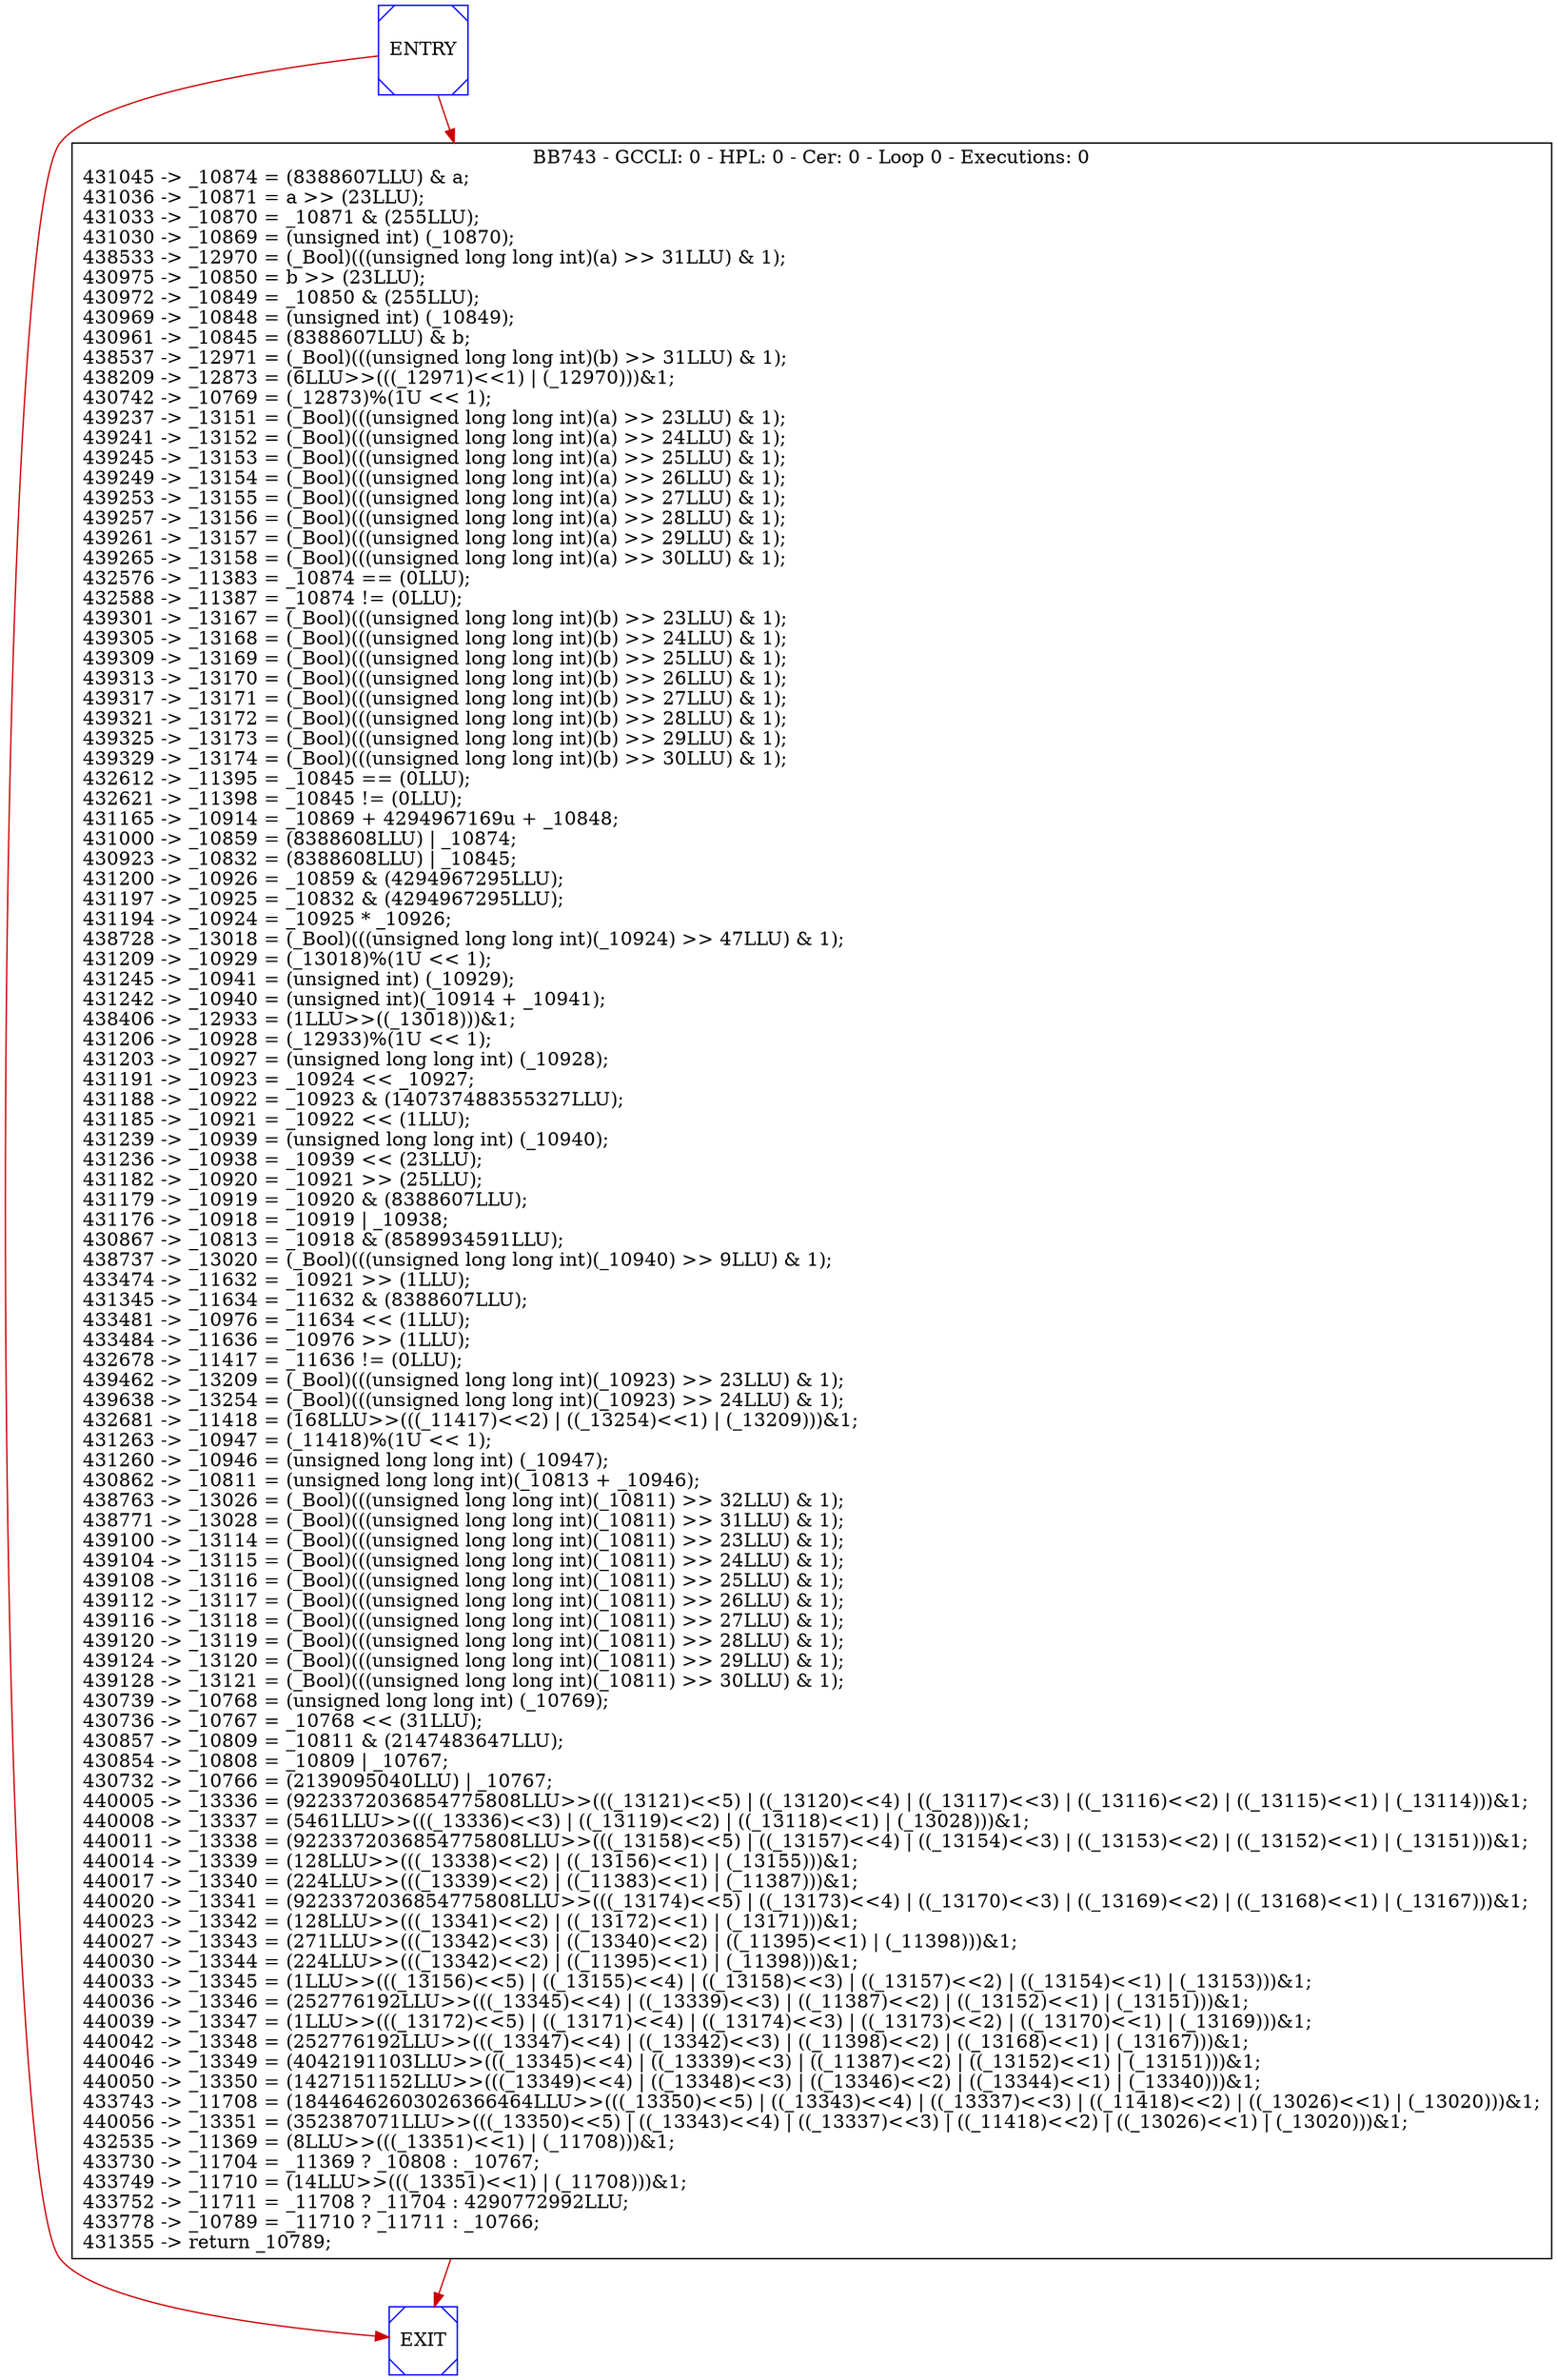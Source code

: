 digraph G {
0[color=blue,shape=Msquare, label="ENTRY"];
1[color=blue,shape=Msquare, label="EXIT"];
2[shape=box, label="BB743 - GCCLI: 0 - HPL: 0 - Cer: 0 - Loop 0 - Executions: 0\n431045 -> _10874 = (8388607LLU) & a;\l431036 -> _10871 = a >> (23LLU);\l431033 -> _10870 = _10871 & (255LLU);\l431030 -> _10869 = (unsigned int) (_10870);\l438533 -> _12970 = (_Bool)(((unsigned long long int)(a) >> 31LLU) & 1);\l430975 -> _10850 = b >> (23LLU);\l430972 -> _10849 = _10850 & (255LLU);\l430969 -> _10848 = (unsigned int) (_10849);\l430961 -> _10845 = (8388607LLU) & b;\l438537 -> _12971 = (_Bool)(((unsigned long long int)(b) >> 31LLU) & 1);\l438209 -> _12873 = (6LLU>>(((_12971)<<1) | (_12970)))&1;\l430742 -> _10769 = (_12873)%(1U << 1);\l439237 -> _13151 = (_Bool)(((unsigned long long int)(a) >> 23LLU) & 1);\l439241 -> _13152 = (_Bool)(((unsigned long long int)(a) >> 24LLU) & 1);\l439245 -> _13153 = (_Bool)(((unsigned long long int)(a) >> 25LLU) & 1);\l439249 -> _13154 = (_Bool)(((unsigned long long int)(a) >> 26LLU) & 1);\l439253 -> _13155 = (_Bool)(((unsigned long long int)(a) >> 27LLU) & 1);\l439257 -> _13156 = (_Bool)(((unsigned long long int)(a) >> 28LLU) & 1);\l439261 -> _13157 = (_Bool)(((unsigned long long int)(a) >> 29LLU) & 1);\l439265 -> _13158 = (_Bool)(((unsigned long long int)(a) >> 30LLU) & 1);\l432576 -> _11383 = _10874 == (0LLU);\l432588 -> _11387 = _10874 != (0LLU);\l439301 -> _13167 = (_Bool)(((unsigned long long int)(b) >> 23LLU) & 1);\l439305 -> _13168 = (_Bool)(((unsigned long long int)(b) >> 24LLU) & 1);\l439309 -> _13169 = (_Bool)(((unsigned long long int)(b) >> 25LLU) & 1);\l439313 -> _13170 = (_Bool)(((unsigned long long int)(b) >> 26LLU) & 1);\l439317 -> _13171 = (_Bool)(((unsigned long long int)(b) >> 27LLU) & 1);\l439321 -> _13172 = (_Bool)(((unsigned long long int)(b) >> 28LLU) & 1);\l439325 -> _13173 = (_Bool)(((unsigned long long int)(b) >> 29LLU) & 1);\l439329 -> _13174 = (_Bool)(((unsigned long long int)(b) >> 30LLU) & 1);\l432612 -> _11395 = _10845 == (0LLU);\l432621 -> _11398 = _10845 != (0LLU);\l431165 -> _10914 = _10869 + 4294967169u + _10848;\l431000 -> _10859 = (8388608LLU) | _10874;\l430923 -> _10832 = (8388608LLU) | _10845;\l431200 -> _10926 = _10859 & (4294967295LLU);\l431197 -> _10925 = _10832 & (4294967295LLU);\l431194 -> _10924 = _10925 * _10926;\l438728 -> _13018 = (_Bool)(((unsigned long long int)(_10924) >> 47LLU) & 1);\l431209 -> _10929 = (_13018)%(1U << 1);\l431245 -> _10941 = (unsigned int) (_10929);\l431242 -> _10940 = (unsigned int)(_10914 + _10941);\l438406 -> _12933 = (1LLU>>((_13018)))&1;\l431206 -> _10928 = (_12933)%(1U << 1);\l431203 -> _10927 = (unsigned long long int) (_10928);\l431191 -> _10923 = _10924 << _10927;\l431188 -> _10922 = _10923 & (140737488355327LLU);\l431185 -> _10921 = _10922 << (1LLU);\l431239 -> _10939 = (unsigned long long int) (_10940);\l431236 -> _10938 = _10939 << (23LLU);\l431182 -> _10920 = _10921 >> (25LLU);\l431179 -> _10919 = _10920 & (8388607LLU);\l431176 -> _10918 = _10919 | _10938;\l430867 -> _10813 = _10918 & (8589934591LLU);\l438737 -> _13020 = (_Bool)(((unsigned long long int)(_10940) >> 9LLU) & 1);\l433474 -> _11632 = _10921 >> (1LLU);\l431345 -> _11634 = _11632 & (8388607LLU);\l433481 -> _10976 = _11634 << (1LLU);\l433484 -> _11636 = _10976 >> (1LLU);\l432678 -> _11417 = _11636 != (0LLU);\l439462 -> _13209 = (_Bool)(((unsigned long long int)(_10923) >> 23LLU) & 1);\l439638 -> _13254 = (_Bool)(((unsigned long long int)(_10923) >> 24LLU) & 1);\l432681 -> _11418 = (168LLU>>(((_11417)<<2) | ((_13254)<<1) | (_13209)))&1;\l431263 -> _10947 = (_11418)%(1U << 1);\l431260 -> _10946 = (unsigned long long int) (_10947);\l430862 -> _10811 = (unsigned long long int)(_10813 + _10946);\l438763 -> _13026 = (_Bool)(((unsigned long long int)(_10811) >> 32LLU) & 1);\l438771 -> _13028 = (_Bool)(((unsigned long long int)(_10811) >> 31LLU) & 1);\l439100 -> _13114 = (_Bool)(((unsigned long long int)(_10811) >> 23LLU) & 1);\l439104 -> _13115 = (_Bool)(((unsigned long long int)(_10811) >> 24LLU) & 1);\l439108 -> _13116 = (_Bool)(((unsigned long long int)(_10811) >> 25LLU) & 1);\l439112 -> _13117 = (_Bool)(((unsigned long long int)(_10811) >> 26LLU) & 1);\l439116 -> _13118 = (_Bool)(((unsigned long long int)(_10811) >> 27LLU) & 1);\l439120 -> _13119 = (_Bool)(((unsigned long long int)(_10811) >> 28LLU) & 1);\l439124 -> _13120 = (_Bool)(((unsigned long long int)(_10811) >> 29LLU) & 1);\l439128 -> _13121 = (_Bool)(((unsigned long long int)(_10811) >> 30LLU) & 1);\l430739 -> _10768 = (unsigned long long int) (_10769);\l430736 -> _10767 = _10768 << (31LLU);\l430857 -> _10809 = _10811 & (2147483647LLU);\l430854 -> _10808 = _10809 | _10767;\l430732 -> _10766 = (2139095040LLU) | _10767;\l440005 -> _13336 = (9223372036854775808LLU>>(((_13121)<<5) | ((_13120)<<4) | ((_13117)<<3) | ((_13116)<<2) | ((_13115)<<1) | (_13114)))&1;\l440008 -> _13337 = (5461LLU>>(((_13336)<<3) | ((_13119)<<2) | ((_13118)<<1) | (_13028)))&1;\l440011 -> _13338 = (9223372036854775808LLU>>(((_13158)<<5) | ((_13157)<<4) | ((_13154)<<3) | ((_13153)<<2) | ((_13152)<<1) | (_13151)))&1;\l440014 -> _13339 = (128LLU>>(((_13338)<<2) | ((_13156)<<1) | (_13155)))&1;\l440017 -> _13340 = (224LLU>>(((_13339)<<2) | ((_11383)<<1) | (_11387)))&1;\l440020 -> _13341 = (9223372036854775808LLU>>(((_13174)<<5) | ((_13173)<<4) | ((_13170)<<3) | ((_13169)<<2) | ((_13168)<<1) | (_13167)))&1;\l440023 -> _13342 = (128LLU>>(((_13341)<<2) | ((_13172)<<1) | (_13171)))&1;\l440027 -> _13343 = (271LLU>>(((_13342)<<3) | ((_13340)<<2) | ((_11395)<<1) | (_11398)))&1;\l440030 -> _13344 = (224LLU>>(((_13342)<<2) | ((_11395)<<1) | (_11398)))&1;\l440033 -> _13345 = (1LLU>>(((_13156)<<5) | ((_13155)<<4) | ((_13158)<<3) | ((_13157)<<2) | ((_13154)<<1) | (_13153)))&1;\l440036 -> _13346 = (252776192LLU>>(((_13345)<<4) | ((_13339)<<3) | ((_11387)<<2) | ((_13152)<<1) | (_13151)))&1;\l440039 -> _13347 = (1LLU>>(((_13172)<<5) | ((_13171)<<4) | ((_13174)<<3) | ((_13173)<<2) | ((_13170)<<1) | (_13169)))&1;\l440042 -> _13348 = (252776192LLU>>(((_13347)<<4) | ((_13342)<<3) | ((_11398)<<2) | ((_13168)<<1) | (_13167)))&1;\l440046 -> _13349 = (4042191103LLU>>(((_13345)<<4) | ((_13339)<<3) | ((_11387)<<2) | ((_13152)<<1) | (_13151)))&1;\l440050 -> _13350 = (1427151152LLU>>(((_13349)<<4) | ((_13348)<<3) | ((_13346)<<2) | ((_13344)<<1) | (_13340)))&1;\l433743 -> _11708 = (18446462603026366464LLU>>(((_13350)<<5) | ((_13343)<<4) | ((_13337)<<3) | ((_11418)<<2) | ((_13026)<<1) | (_13020)))&1;\l440056 -> _13351 = (352387071LLU>>(((_13350)<<5) | ((_13343)<<4) | ((_13337)<<3) | ((_11418)<<2) | ((_13026)<<1) | (_13020)))&1;\l432535 -> _11369 = (8LLU>>(((_13351)<<1) | (_11708)))&1;\l433730 -> _11704 = _11369 ? _10808 : _10767;\l433749 -> _11710 = (14LLU>>(((_13351)<<1) | (_11708)))&1;\l433752 -> _11711 = _11708 ? _11704 : 4290772992LLU;\l433778 -> _10789 = _11710 ? _11711 : _10766;\l431355 -> return _10789;\l"];
0->1 [fontcolor=blue, color=red3];
0->2 [fontcolor=blue, color=red3];
2->1 [fontcolor=blue, color=red3];
}
